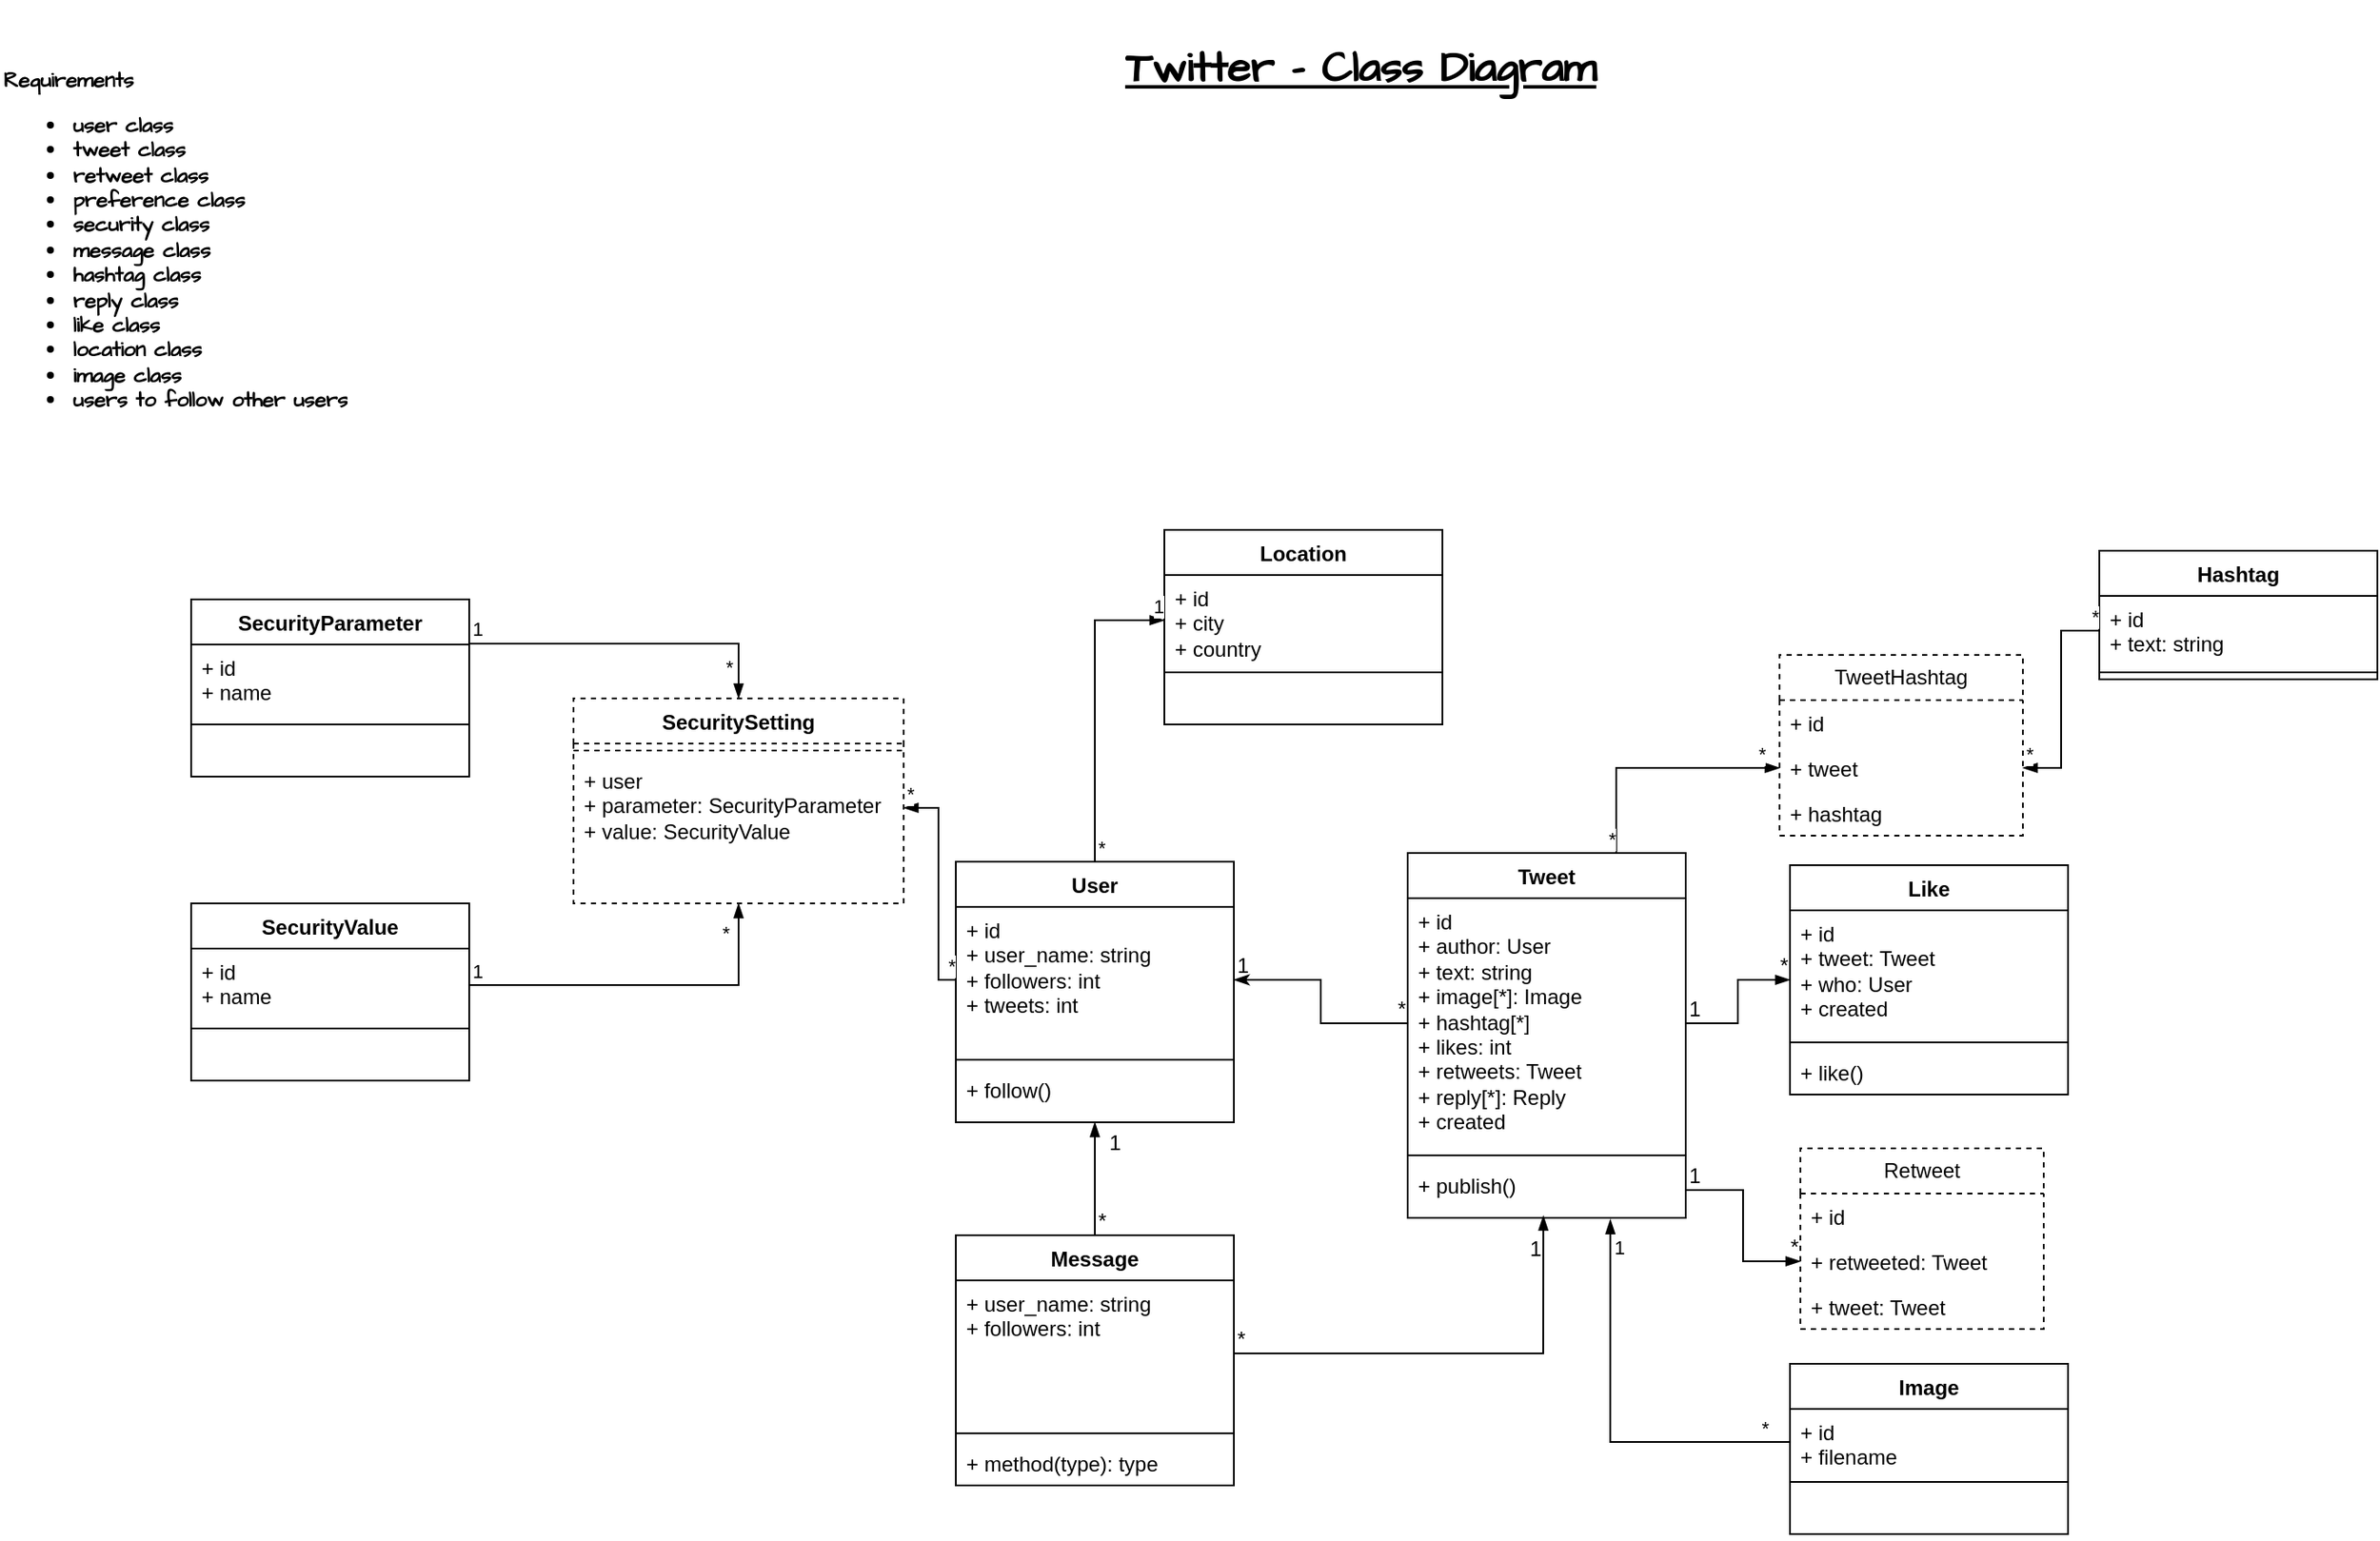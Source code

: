 <mxfile version="21.1.4" type="device">
  <diagram name="Página-1" id="pHr8PjHUKnw7u4dPtKI6">
    <mxGraphModel dx="2200" dy="1190" grid="1" gridSize="10" guides="1" tooltips="1" connect="1" arrows="1" fold="1" page="1" pageScale="1" pageWidth="827" pageHeight="1169" background="#ffffff" math="0" shadow="0">
      <root>
        <mxCell id="0" />
        <mxCell id="1" parent="0" />
        <mxCell id="4GyJC79NXkFo2p6vL1_z-1" value="User" style="swimlane;fontStyle=1;align=center;verticalAlign=top;childLayout=stackLayout;horizontal=1;startSize=26;horizontalStack=0;resizeParent=1;resizeParentMax=0;resizeLast=0;collapsible=1;marginBottom=0;whiteSpace=wrap;html=1;" parent="1" vertex="1">
          <mxGeometry x="590" y="511" width="160" height="150" as="geometry">
            <mxRectangle x="330" y="100" width="100" height="30" as="alternateBounds" />
          </mxGeometry>
        </mxCell>
        <mxCell id="4GyJC79NXkFo2p6vL1_z-2" value="+ id&lt;br&gt;+ user_name: string&lt;br&gt;+ followers: int&lt;br&gt;+ tweets: int" style="text;strokeColor=none;fillColor=none;align=left;verticalAlign=top;spacingLeft=4;spacingRight=4;overflow=hidden;rotatable=0;points=[[0,0.5],[1,0.5]];portConstraint=eastwest;whiteSpace=wrap;html=1;" parent="4GyJC79NXkFo2p6vL1_z-1" vertex="1">
          <mxGeometry y="26" width="160" height="84" as="geometry" />
        </mxCell>
        <mxCell id="4GyJC79NXkFo2p6vL1_z-3" value="" style="line;strokeWidth=1;fillColor=none;align=left;verticalAlign=middle;spacingTop=-1;spacingLeft=3;spacingRight=3;rotatable=0;labelPosition=right;points=[];portConstraint=eastwest;strokeColor=inherit;" parent="4GyJC79NXkFo2p6vL1_z-1" vertex="1">
          <mxGeometry y="110" width="160" height="8" as="geometry" />
        </mxCell>
        <mxCell id="4GyJC79NXkFo2p6vL1_z-4" value="+ follow()" style="text;strokeColor=none;fillColor=none;align=left;verticalAlign=top;spacingLeft=4;spacingRight=4;overflow=hidden;rotatable=0;points=[[0,0.5],[1,0.5]];portConstraint=eastwest;whiteSpace=wrap;html=1;" parent="4GyJC79NXkFo2p6vL1_z-1" vertex="1">
          <mxGeometry y="118" width="160" height="32" as="geometry" />
        </mxCell>
        <mxCell id="4GyJC79NXkFo2p6vL1_z-5" value="Tweet" style="swimlane;fontStyle=1;align=center;verticalAlign=top;childLayout=stackLayout;horizontal=1;startSize=26;horizontalStack=0;resizeParent=1;resizeParentMax=0;resizeLast=0;collapsible=1;marginBottom=0;whiteSpace=wrap;html=1;" parent="1" vertex="1">
          <mxGeometry x="850" y="506" width="160" height="210" as="geometry">
            <mxRectangle x="330" y="100" width="100" height="30" as="alternateBounds" />
          </mxGeometry>
        </mxCell>
        <mxCell id="4GyJC79NXkFo2p6vL1_z-6" value="+ id&lt;br&gt;+ author: User&lt;br&gt;+ text: string&lt;br&gt;+ image[*]: Image&lt;br&gt;+ hashtag[*]&lt;br&gt;+ likes: int&lt;br&gt;+ retweets: Tweet&lt;br&gt;+ reply[*]: Reply&lt;br&gt;+ created" style="text;strokeColor=none;fillColor=none;align=left;verticalAlign=top;spacingLeft=4;spacingRight=4;overflow=hidden;rotatable=0;points=[[0,0.5],[1,0.5]];portConstraint=eastwest;whiteSpace=wrap;html=1;" parent="4GyJC79NXkFo2p6vL1_z-5" vertex="1">
          <mxGeometry y="26" width="160" height="144" as="geometry" />
        </mxCell>
        <mxCell id="4GyJC79NXkFo2p6vL1_z-7" value="" style="line;strokeWidth=1;fillColor=none;align=left;verticalAlign=middle;spacingTop=-1;spacingLeft=3;spacingRight=3;rotatable=0;labelPosition=right;points=[];portConstraint=eastwest;strokeColor=inherit;" parent="4GyJC79NXkFo2p6vL1_z-5" vertex="1">
          <mxGeometry y="170" width="160" height="8" as="geometry" />
        </mxCell>
        <mxCell id="4GyJC79NXkFo2p6vL1_z-8" value="+ publish()" style="text;strokeColor=none;fillColor=none;align=left;verticalAlign=top;spacingLeft=4;spacingRight=4;overflow=hidden;rotatable=0;points=[[0,0.5],[1,0.5]];portConstraint=eastwest;whiteSpace=wrap;html=1;" parent="4GyJC79NXkFo2p6vL1_z-5" vertex="1">
          <mxGeometry y="178" width="160" height="32" as="geometry" />
        </mxCell>
        <mxCell id="4GyJC79NXkFo2p6vL1_z-9" value="" style="endArrow=none;html=1;rounded=0;exitX=1;exitY=0.5;exitDx=0;exitDy=0;entryX=0;entryY=0.5;entryDx=0;entryDy=0;edgeStyle=orthogonalEdgeStyle;endFill=0;startArrow=classicThin;startFill=1;" parent="1" source="4GyJC79NXkFo2p6vL1_z-2" target="4GyJC79NXkFo2p6vL1_z-6" edge="1">
          <mxGeometry relative="1" as="geometry">
            <mxPoint x="750" y="686" as="sourcePoint" />
            <mxPoint x="910" y="686" as="targetPoint" />
          </mxGeometry>
        </mxCell>
        <mxCell id="4GyJC79NXkFo2p6vL1_z-10" value="1" style="resizable=0;html=1;whiteSpace=wrap;align=left;verticalAlign=bottom;" parent="4GyJC79NXkFo2p6vL1_z-9" connectable="0" vertex="1">
          <mxGeometry x="-1" relative="1" as="geometry" />
        </mxCell>
        <mxCell id="4GyJC79NXkFo2p6vL1_z-11" value="*" style="resizable=0;html=1;whiteSpace=wrap;align=right;verticalAlign=bottom;" parent="4GyJC79NXkFo2p6vL1_z-9" connectable="0" vertex="1">
          <mxGeometry x="1" relative="1" as="geometry" />
        </mxCell>
        <mxCell id="4GyJC79NXkFo2p6vL1_z-12" value="Message" style="swimlane;fontStyle=1;align=center;verticalAlign=top;childLayout=stackLayout;horizontal=1;startSize=26;horizontalStack=0;resizeParent=1;resizeParentMax=0;resizeLast=0;collapsible=1;marginBottom=0;whiteSpace=wrap;html=1;" parent="1" vertex="1">
          <mxGeometry x="590" y="726" width="160" height="144" as="geometry">
            <mxRectangle x="330" y="100" width="100" height="30" as="alternateBounds" />
          </mxGeometry>
        </mxCell>
        <mxCell id="4GyJC79NXkFo2p6vL1_z-13" value="+ user_name: string&lt;br&gt;+ followers: int" style="text;strokeColor=none;fillColor=none;align=left;verticalAlign=top;spacingLeft=4;spacingRight=4;overflow=hidden;rotatable=0;points=[[0,0.5],[1,0.5]];portConstraint=eastwest;whiteSpace=wrap;html=1;" parent="4GyJC79NXkFo2p6vL1_z-12" vertex="1">
          <mxGeometry y="26" width="160" height="84" as="geometry" />
        </mxCell>
        <mxCell id="4GyJC79NXkFo2p6vL1_z-14" value="" style="line;strokeWidth=1;fillColor=none;align=left;verticalAlign=middle;spacingTop=-1;spacingLeft=3;spacingRight=3;rotatable=0;labelPosition=right;points=[];portConstraint=eastwest;strokeColor=inherit;" parent="4GyJC79NXkFo2p6vL1_z-12" vertex="1">
          <mxGeometry y="110" width="160" height="8" as="geometry" />
        </mxCell>
        <mxCell id="4GyJC79NXkFo2p6vL1_z-15" value="+ method(type): type" style="text;strokeColor=none;fillColor=none;align=left;verticalAlign=top;spacingLeft=4;spacingRight=4;overflow=hidden;rotatable=0;points=[[0,0.5],[1,0.5]];portConstraint=eastwest;whiteSpace=wrap;html=1;" parent="4GyJC79NXkFo2p6vL1_z-12" vertex="1">
          <mxGeometry y="118" width="160" height="26" as="geometry" />
        </mxCell>
        <mxCell id="4GyJC79NXkFo2p6vL1_z-18" value="" style="endArrow=blockThin;html=1;rounded=0;exitX=1;exitY=0.5;exitDx=0;exitDy=0;entryX=0.488;entryY=0.962;entryDx=0;entryDy=0;entryPerimeter=0;endFill=1;" parent="1" source="4GyJC79NXkFo2p6vL1_z-13" target="4GyJC79NXkFo2p6vL1_z-8" edge="1">
          <mxGeometry relative="1" as="geometry">
            <mxPoint x="826" y="656" as="sourcePoint" />
            <mxPoint x="986" y="656" as="targetPoint" />
            <Array as="points">
              <mxPoint x="928" y="794" />
            </Array>
          </mxGeometry>
        </mxCell>
        <mxCell id="4GyJC79NXkFo2p6vL1_z-19" value="*" style="resizable=0;html=1;whiteSpace=wrap;align=left;verticalAlign=bottom;" parent="4GyJC79NXkFo2p6vL1_z-18" connectable="0" vertex="1">
          <mxGeometry x="-1" relative="1" as="geometry" />
        </mxCell>
        <mxCell id="4GyJC79NXkFo2p6vL1_z-20" value="1" style="resizable=0;html=1;whiteSpace=wrap;align=right;verticalAlign=bottom;" parent="4GyJC79NXkFo2p6vL1_z-18" connectable="0" vertex="1">
          <mxGeometry x="1" relative="1" as="geometry">
            <mxPoint y="27" as="offset" />
          </mxGeometry>
        </mxCell>
        <mxCell id="4GyJC79NXkFo2p6vL1_z-26" value="" style="endArrow=blockThin;html=1;rounded=0;exitX=0.5;exitY=0;exitDx=0;exitDy=0;endFill=1;" parent="1" source="4GyJC79NXkFo2p6vL1_z-12" target="4GyJC79NXkFo2p6vL1_z-4" edge="1">
          <mxGeometry relative="1" as="geometry">
            <mxPoint x="826" y="656" as="sourcePoint" />
            <mxPoint x="720" y="696" as="targetPoint" />
          </mxGeometry>
        </mxCell>
        <mxCell id="4GyJC79NXkFo2p6vL1_z-27" value="*" style="resizable=0;html=1;whiteSpace=wrap;align=left;verticalAlign=bottom;" parent="4GyJC79NXkFo2p6vL1_z-26" connectable="0" vertex="1">
          <mxGeometry x="-1" relative="1" as="geometry" />
        </mxCell>
        <mxCell id="4GyJC79NXkFo2p6vL1_z-28" value="1" style="resizable=0;html=1;whiteSpace=wrap;align=right;verticalAlign=bottom;" parent="4GyJC79NXkFo2p6vL1_z-26" connectable="0" vertex="1">
          <mxGeometry x="1" relative="1" as="geometry">
            <mxPoint x="16" y="20" as="offset" />
          </mxGeometry>
        </mxCell>
        <mxCell id="4GyJC79NXkFo2p6vL1_z-29" value="Like" style="swimlane;fontStyle=1;align=center;verticalAlign=top;childLayout=stackLayout;horizontal=1;startSize=26;horizontalStack=0;resizeParent=1;resizeParentMax=0;resizeLast=0;collapsible=1;marginBottom=0;whiteSpace=wrap;html=1;" parent="1" vertex="1">
          <mxGeometry x="1070" y="513" width="160" height="132" as="geometry" />
        </mxCell>
        <mxCell id="4GyJC79NXkFo2p6vL1_z-30" value="+ id&lt;br&gt;+ tweet: Tweet&lt;br&gt;+ who: User&lt;br&gt;+ created" style="text;strokeColor=none;fillColor=none;align=left;verticalAlign=top;spacingLeft=4;spacingRight=4;overflow=hidden;rotatable=0;points=[[0,0.5],[1,0.5]];portConstraint=eastwest;whiteSpace=wrap;html=1;" parent="4GyJC79NXkFo2p6vL1_z-29" vertex="1">
          <mxGeometry y="26" width="160" height="72" as="geometry" />
        </mxCell>
        <mxCell id="4GyJC79NXkFo2p6vL1_z-31" value="" style="line;strokeWidth=1;fillColor=none;align=left;verticalAlign=middle;spacingTop=-1;spacingLeft=3;spacingRight=3;rotatable=0;labelPosition=right;points=[];portConstraint=eastwest;strokeColor=inherit;" parent="4GyJC79NXkFo2p6vL1_z-29" vertex="1">
          <mxGeometry y="98" width="160" height="8" as="geometry" />
        </mxCell>
        <mxCell id="4GyJC79NXkFo2p6vL1_z-32" value="+ like()" style="text;strokeColor=none;fillColor=none;align=left;verticalAlign=top;spacingLeft=4;spacingRight=4;overflow=hidden;rotatable=0;points=[[0,0.5],[1,0.5]];portConstraint=eastwest;whiteSpace=wrap;html=1;" parent="4GyJC79NXkFo2p6vL1_z-29" vertex="1">
          <mxGeometry y="106" width="160" height="26" as="geometry" />
        </mxCell>
        <mxCell id="4GyJC79NXkFo2p6vL1_z-33" value="" style="endArrow=blockThin;html=1;rounded=0;exitX=1;exitY=0.5;exitDx=0;exitDy=0;entryX=0;entryY=0.5;entryDx=0;entryDy=0;edgeStyle=orthogonalEdgeStyle;endFill=1;startArrow=none;startFill=0;" parent="1" source="4GyJC79NXkFo2p6vL1_z-6" target="4GyJC79NXkFo2p6vL1_z-29" edge="1">
          <mxGeometry relative="1" as="geometry">
            <mxPoint x="1050" y="671" as="sourcePoint" />
            <mxPoint x="1150" y="676" as="targetPoint" />
          </mxGeometry>
        </mxCell>
        <mxCell id="4GyJC79NXkFo2p6vL1_z-34" value="1" style="resizable=0;html=1;whiteSpace=wrap;align=left;verticalAlign=bottom;" parent="4GyJC79NXkFo2p6vL1_z-33" connectable="0" vertex="1">
          <mxGeometry x="-1" relative="1" as="geometry" />
        </mxCell>
        <mxCell id="4GyJC79NXkFo2p6vL1_z-35" value="*" style="resizable=0;html=1;whiteSpace=wrap;align=right;verticalAlign=bottom;" parent="4GyJC79NXkFo2p6vL1_z-33" connectable="0" vertex="1">
          <mxGeometry x="1" relative="1" as="geometry" />
        </mxCell>
        <mxCell id="4GyJC79NXkFo2p6vL1_z-36" value="&lt;p&gt;Requirements&lt;/p&gt;&lt;ul&gt;&lt;li&gt;user class&lt;/li&gt;&lt;li&gt;tweet class&lt;/li&gt;&lt;li&gt;retweet class&lt;/li&gt;&lt;li&gt;preference class&lt;/li&gt;&lt;li&gt;security class&lt;/li&gt;&lt;li&gt;message class&lt;/li&gt;&lt;li&gt;hashtag class&lt;/li&gt;&lt;li&gt;reply class&lt;/li&gt;&lt;li&gt;like class&lt;/li&gt;&lt;li&gt;location class&lt;/li&gt;&lt;li&gt;image class&lt;/li&gt;&lt;li&gt;users to follow other users&lt;/li&gt;&lt;/ul&gt;" style="text;strokeColor=none;fillColor=none;html=1;whiteSpace=wrap;verticalAlign=middle;overflow=hidden;shadow=0;fontFamily=Architects Daughter;fontSource=https%3A%2F%2Ffonts.googleapis.com%2Fcss%3Ffamily%3DArchitects%2BDaughter;fontStyle=1" parent="1" vertex="1">
          <mxGeometry x="40" y="40" width="240" height="220" as="geometry" />
        </mxCell>
        <mxCell id="4GyJC79NXkFo2p6vL1_z-41" value="Retweet" style="swimlane;fontStyle=0;childLayout=stackLayout;horizontal=1;startSize=26;fillColor=none;horizontalStack=0;resizeParent=1;resizeParentMax=0;resizeLast=0;collapsible=1;marginBottom=0;whiteSpace=wrap;html=1;dashed=1;" parent="1" vertex="1">
          <mxGeometry x="1076" y="676" width="140" height="104" as="geometry" />
        </mxCell>
        <mxCell id="4GyJC79NXkFo2p6vL1_z-42" value="+ id" style="text;strokeColor=none;fillColor=none;align=left;verticalAlign=top;spacingLeft=4;spacingRight=4;overflow=hidden;rotatable=0;points=[[0,0.5],[1,0.5]];portConstraint=eastwest;whiteSpace=wrap;html=1;" parent="4GyJC79NXkFo2p6vL1_z-41" vertex="1">
          <mxGeometry y="26" width="140" height="26" as="geometry" />
        </mxCell>
        <mxCell id="4GyJC79NXkFo2p6vL1_z-43" value="+ retweeted: Tweet" style="text;strokeColor=none;fillColor=none;align=left;verticalAlign=top;spacingLeft=4;spacingRight=4;overflow=hidden;rotatable=0;points=[[0,0.5],[1,0.5]];portConstraint=eastwest;whiteSpace=wrap;html=1;" parent="4GyJC79NXkFo2p6vL1_z-41" vertex="1">
          <mxGeometry y="52" width="140" height="26" as="geometry" />
        </mxCell>
        <mxCell id="4GyJC79NXkFo2p6vL1_z-44" value="+ tweet: Tweet" style="text;strokeColor=none;fillColor=none;align=left;verticalAlign=top;spacingLeft=4;spacingRight=4;overflow=hidden;rotatable=0;points=[[0,0.5],[1,0.5]];portConstraint=eastwest;whiteSpace=wrap;html=1;" parent="4GyJC79NXkFo2p6vL1_z-41" vertex="1">
          <mxGeometry y="78" width="140" height="26" as="geometry" />
        </mxCell>
        <mxCell id="4GyJC79NXkFo2p6vL1_z-45" value="" style="endArrow=blockThin;html=1;rounded=0;exitX=1;exitY=0.5;exitDx=0;exitDy=0;entryX=0;entryY=0.5;entryDx=0;entryDy=0;edgeStyle=orthogonalEdgeStyle;endFill=1;" parent="1" source="4GyJC79NXkFo2p6vL1_z-8" target="4GyJC79NXkFo2p6vL1_z-43" edge="1">
          <mxGeometry relative="1" as="geometry">
            <mxPoint x="756" y="696" as="sourcePoint" />
            <mxPoint x="916" y="696" as="targetPoint" />
          </mxGeometry>
        </mxCell>
        <mxCell id="4GyJC79NXkFo2p6vL1_z-46" value="1" style="resizable=0;html=1;whiteSpace=wrap;align=left;verticalAlign=bottom;" parent="4GyJC79NXkFo2p6vL1_z-45" connectable="0" vertex="1">
          <mxGeometry x="-1" relative="1" as="geometry" />
        </mxCell>
        <mxCell id="4GyJC79NXkFo2p6vL1_z-47" value="*" style="resizable=0;html=1;whiteSpace=wrap;align=right;verticalAlign=bottom;" parent="4GyJC79NXkFo2p6vL1_z-45" connectable="0" vertex="1">
          <mxGeometry x="1" relative="1" as="geometry" />
        </mxCell>
        <mxCell id="ns7TYUI_SE1SCdAcp0Ww-1" value="&lt;h3&gt;Twitter - Class Diagram&lt;/h3&gt;" style="text;html=1;strokeColor=none;fillColor=none;align=center;verticalAlign=middle;whiteSpace=wrap;rounded=0;fontFamily=Architects Daughter;fontSource=https%3A%2F%2Ffonts.googleapis.com%2Fcss%3Ffamily%3DArchitects%2BDaughter;fontStyle=5;horizontal=1;fontSize=21;" vertex="1" parent="1">
          <mxGeometry x="670" y="40" width="306" height="30" as="geometry" />
        </mxCell>
        <mxCell id="ns7TYUI_SE1SCdAcp0Ww-3" value="TweetHashtag" style="swimlane;fontStyle=0;childLayout=stackLayout;horizontal=1;startSize=26;fillColor=none;horizontalStack=0;resizeParent=1;resizeParentMax=0;resizeLast=0;collapsible=1;marginBottom=0;whiteSpace=wrap;html=1;dashed=1;" vertex="1" parent="1">
          <mxGeometry x="1064" y="392" width="140" height="104" as="geometry" />
        </mxCell>
        <mxCell id="ns7TYUI_SE1SCdAcp0Ww-4" value="+ id" style="text;strokeColor=none;fillColor=none;align=left;verticalAlign=top;spacingLeft=4;spacingRight=4;overflow=hidden;rotatable=0;points=[[0,0.5],[1,0.5]];portConstraint=eastwest;whiteSpace=wrap;html=1;" vertex="1" parent="ns7TYUI_SE1SCdAcp0Ww-3">
          <mxGeometry y="26" width="140" height="26" as="geometry" />
        </mxCell>
        <mxCell id="ns7TYUI_SE1SCdAcp0Ww-5" value="+ tweet" style="text;strokeColor=none;fillColor=none;align=left;verticalAlign=top;spacingLeft=4;spacingRight=4;overflow=hidden;rotatable=0;points=[[0,0.5],[1,0.5]];portConstraint=eastwest;whiteSpace=wrap;html=1;" vertex="1" parent="ns7TYUI_SE1SCdAcp0Ww-3">
          <mxGeometry y="52" width="140" height="26" as="geometry" />
        </mxCell>
        <mxCell id="ns7TYUI_SE1SCdAcp0Ww-6" value="+ hashtag" style="text;strokeColor=none;fillColor=none;align=left;verticalAlign=top;spacingLeft=4;spacingRight=4;overflow=hidden;rotatable=0;points=[[0,0.5],[1,0.5]];portConstraint=eastwest;whiteSpace=wrap;html=1;" vertex="1" parent="ns7TYUI_SE1SCdAcp0Ww-3">
          <mxGeometry y="78" width="140" height="26" as="geometry" />
        </mxCell>
        <mxCell id="ns7TYUI_SE1SCdAcp0Ww-7" value="Hashtag" style="swimlane;fontStyle=1;align=center;verticalAlign=top;childLayout=stackLayout;horizontal=1;startSize=26;horizontalStack=0;resizeParent=1;resizeParentMax=0;resizeLast=0;collapsible=1;marginBottom=0;whiteSpace=wrap;html=1;" vertex="1" parent="1">
          <mxGeometry x="1248" y="332" width="160" height="74" as="geometry">
            <mxRectangle x="330" y="100" width="100" height="30" as="alternateBounds" />
          </mxGeometry>
        </mxCell>
        <mxCell id="ns7TYUI_SE1SCdAcp0Ww-8" value="+ id&lt;br&gt;+ text: string&lt;br&gt;" style="text;strokeColor=none;fillColor=none;align=left;verticalAlign=top;spacingLeft=4;spacingRight=4;overflow=hidden;rotatable=0;points=[[0,0.5],[1,0.5]];portConstraint=eastwest;whiteSpace=wrap;html=1;" vertex="1" parent="ns7TYUI_SE1SCdAcp0Ww-7">
          <mxGeometry y="26" width="160" height="40" as="geometry" />
        </mxCell>
        <mxCell id="ns7TYUI_SE1SCdAcp0Ww-9" value="" style="line;strokeWidth=1;fillColor=none;align=left;verticalAlign=middle;spacingTop=-1;spacingLeft=3;spacingRight=3;rotatable=0;labelPosition=right;points=[];portConstraint=eastwest;strokeColor=inherit;" vertex="1" parent="ns7TYUI_SE1SCdAcp0Ww-7">
          <mxGeometry y="66" width="160" height="8" as="geometry" />
        </mxCell>
        <mxCell id="ns7TYUI_SE1SCdAcp0Ww-13" value="" style="endArrow=none;html=1;edgeStyle=orthogonalEdgeStyle;rounded=0;exitX=1;exitY=0.5;exitDx=0;exitDy=0;entryX=0;entryY=0.5;entryDx=0;entryDy=0;startArrow=blockThin;startFill=1;" edge="1" parent="1" source="ns7TYUI_SE1SCdAcp0Ww-5" target="ns7TYUI_SE1SCdAcp0Ww-8">
          <mxGeometry relative="1" as="geometry">
            <mxPoint x="844" y="572" as="sourcePoint" />
            <mxPoint x="1004" y="572" as="targetPoint" />
          </mxGeometry>
        </mxCell>
        <mxCell id="ns7TYUI_SE1SCdAcp0Ww-14" value="*" style="edgeLabel;resizable=0;html=1;align=left;verticalAlign=bottom;" connectable="0" vertex="1" parent="ns7TYUI_SE1SCdAcp0Ww-13">
          <mxGeometry x="-1" relative="1" as="geometry" />
        </mxCell>
        <mxCell id="ns7TYUI_SE1SCdAcp0Ww-15" value="*" style="edgeLabel;resizable=0;html=1;align=right;verticalAlign=bottom;" connectable="0" vertex="1" parent="ns7TYUI_SE1SCdAcp0Ww-13">
          <mxGeometry x="1" relative="1" as="geometry" />
        </mxCell>
        <mxCell id="ns7TYUI_SE1SCdAcp0Ww-16" value="" style="endArrow=none;html=1;edgeStyle=orthogonalEdgeStyle;rounded=0;exitX=0;exitY=0.5;exitDx=0;exitDy=0;entryX=0.75;entryY=0;entryDx=0;entryDy=0;startArrow=blockThin;startFill=1;" edge="1" parent="1" source="ns7TYUI_SE1SCdAcp0Ww-5" target="4GyJC79NXkFo2p6vL1_z-5">
          <mxGeometry relative="1" as="geometry">
            <mxPoint x="1196" y="471" as="sourcePoint" />
            <mxPoint x="1240" y="392" as="targetPoint" />
          </mxGeometry>
        </mxCell>
        <mxCell id="ns7TYUI_SE1SCdAcp0Ww-17" value="*" style="edgeLabel;resizable=0;html=1;align=left;verticalAlign=bottom;" connectable="0" vertex="1" parent="ns7TYUI_SE1SCdAcp0Ww-16">
          <mxGeometry x="-1" relative="1" as="geometry">
            <mxPoint x="-14" as="offset" />
          </mxGeometry>
        </mxCell>
        <mxCell id="ns7TYUI_SE1SCdAcp0Ww-18" value="*" style="edgeLabel;resizable=0;html=1;align=right;verticalAlign=bottom;" connectable="0" vertex="1" parent="ns7TYUI_SE1SCdAcp0Ww-16">
          <mxGeometry x="1" relative="1" as="geometry" />
        </mxCell>
        <mxCell id="ns7TYUI_SE1SCdAcp0Ww-19" value="SecuritySetting" style="swimlane;fontStyle=1;align=center;verticalAlign=top;childLayout=stackLayout;horizontal=1;startSize=26;horizontalStack=0;resizeParent=1;resizeParentMax=0;resizeLast=0;collapsible=1;marginBottom=0;whiteSpace=wrap;html=1;dashed=1;" vertex="1" parent="1">
          <mxGeometry x="370" y="417" width="190" height="118" as="geometry" />
        </mxCell>
        <mxCell id="ns7TYUI_SE1SCdAcp0Ww-21" value="" style="line;strokeWidth=1;fillColor=none;align=left;verticalAlign=middle;spacingTop=-1;spacingLeft=3;spacingRight=3;rotatable=0;labelPosition=right;points=[];portConstraint=eastwest;strokeColor=inherit;dashed=1;" vertex="1" parent="ns7TYUI_SE1SCdAcp0Ww-19">
          <mxGeometry y="26" width="190" height="8" as="geometry" />
        </mxCell>
        <mxCell id="ns7TYUI_SE1SCdAcp0Ww-20" value="+ user&lt;br&gt;+ parameter: SecurityParameter&lt;br&gt;+ value: SecurityValue" style="text;strokeColor=none;fillColor=none;align=left;verticalAlign=top;spacingLeft=4;spacingRight=4;overflow=hidden;rotatable=0;points=[[0,0.5],[1,0.5]];portConstraint=eastwest;whiteSpace=wrap;html=1;" vertex="1" parent="ns7TYUI_SE1SCdAcp0Ww-19">
          <mxGeometry y="34" width="190" height="58" as="geometry" />
        </mxCell>
        <mxCell id="ns7TYUI_SE1SCdAcp0Ww-22" value="&amp;nbsp;" style="text;strokeColor=none;fillColor=none;align=left;verticalAlign=top;spacingLeft=4;spacingRight=4;overflow=hidden;rotatable=0;points=[[0,0.5],[1,0.5]];portConstraint=eastwest;whiteSpace=wrap;html=1;" vertex="1" parent="ns7TYUI_SE1SCdAcp0Ww-19">
          <mxGeometry y="92" width="190" height="26" as="geometry" />
        </mxCell>
        <mxCell id="ns7TYUI_SE1SCdAcp0Ww-23" value="SecurityParameter" style="swimlane;fontStyle=1;align=center;verticalAlign=top;childLayout=stackLayout;horizontal=1;startSize=26;horizontalStack=0;resizeParent=1;resizeParentMax=0;resizeLast=0;collapsible=1;marginBottom=0;whiteSpace=wrap;html=1;" vertex="1" parent="1">
          <mxGeometry x="150" y="360" width="160" height="102" as="geometry" />
        </mxCell>
        <mxCell id="ns7TYUI_SE1SCdAcp0Ww-24" value="+ id&lt;br&gt;+ name" style="text;strokeColor=none;fillColor=none;align=left;verticalAlign=top;spacingLeft=4;spacingRight=4;overflow=hidden;rotatable=0;points=[[0,0.5],[1,0.5]];portConstraint=eastwest;whiteSpace=wrap;html=1;" vertex="1" parent="ns7TYUI_SE1SCdAcp0Ww-23">
          <mxGeometry y="26" width="160" height="42" as="geometry" />
        </mxCell>
        <mxCell id="ns7TYUI_SE1SCdAcp0Ww-25" value="" style="line;strokeWidth=1;fillColor=none;align=left;verticalAlign=middle;spacingTop=-1;spacingLeft=3;spacingRight=3;rotatable=0;labelPosition=right;points=[];portConstraint=eastwest;strokeColor=inherit;" vertex="1" parent="ns7TYUI_SE1SCdAcp0Ww-23">
          <mxGeometry y="68" width="160" height="8" as="geometry" />
        </mxCell>
        <mxCell id="ns7TYUI_SE1SCdAcp0Ww-26" value="&amp;nbsp;" style="text;strokeColor=none;fillColor=none;align=left;verticalAlign=top;spacingLeft=4;spacingRight=4;overflow=hidden;rotatable=0;points=[[0,0.5],[1,0.5]];portConstraint=eastwest;whiteSpace=wrap;html=1;" vertex="1" parent="ns7TYUI_SE1SCdAcp0Ww-23">
          <mxGeometry y="76" width="160" height="26" as="geometry" />
        </mxCell>
        <mxCell id="ns7TYUI_SE1SCdAcp0Ww-27" value="SecurityValue" style="swimlane;fontStyle=1;align=center;verticalAlign=top;childLayout=stackLayout;horizontal=1;startSize=26;horizontalStack=0;resizeParent=1;resizeParentMax=0;resizeLast=0;collapsible=1;marginBottom=0;whiteSpace=wrap;html=1;" vertex="1" parent="1">
          <mxGeometry x="150" y="535" width="160" height="102" as="geometry" />
        </mxCell>
        <mxCell id="ns7TYUI_SE1SCdAcp0Ww-28" value="+ id&lt;br&gt;+ name" style="text;strokeColor=none;fillColor=none;align=left;verticalAlign=top;spacingLeft=4;spacingRight=4;overflow=hidden;rotatable=0;points=[[0,0.5],[1,0.5]];portConstraint=eastwest;whiteSpace=wrap;html=1;" vertex="1" parent="ns7TYUI_SE1SCdAcp0Ww-27">
          <mxGeometry y="26" width="160" height="42" as="geometry" />
        </mxCell>
        <mxCell id="ns7TYUI_SE1SCdAcp0Ww-29" value="" style="line;strokeWidth=1;fillColor=none;align=left;verticalAlign=middle;spacingTop=-1;spacingLeft=3;spacingRight=3;rotatable=0;labelPosition=right;points=[];portConstraint=eastwest;strokeColor=inherit;" vertex="1" parent="ns7TYUI_SE1SCdAcp0Ww-27">
          <mxGeometry y="68" width="160" height="8" as="geometry" />
        </mxCell>
        <mxCell id="ns7TYUI_SE1SCdAcp0Ww-30" value="&amp;nbsp;" style="text;strokeColor=none;fillColor=none;align=left;verticalAlign=top;spacingLeft=4;spacingRight=4;overflow=hidden;rotatable=0;points=[[0,0.5],[1,0.5]];portConstraint=eastwest;whiteSpace=wrap;html=1;" vertex="1" parent="ns7TYUI_SE1SCdAcp0Ww-27">
          <mxGeometry y="76" width="160" height="26" as="geometry" />
        </mxCell>
        <mxCell id="ns7TYUI_SE1SCdAcp0Ww-32" value="" style="endArrow=blockThin;html=1;edgeStyle=orthogonalEdgeStyle;rounded=0;exitX=1;exitY=0.25;exitDx=0;exitDy=0;entryX=0.5;entryY=0;entryDx=0;entryDy=0;endFill=1;" edge="1" parent="1" source="ns7TYUI_SE1SCdAcp0Ww-23" target="ns7TYUI_SE1SCdAcp0Ww-19">
          <mxGeometry relative="1" as="geometry">
            <mxPoint x="390" y="380" as="sourcePoint" />
            <mxPoint x="680" y="360" as="targetPoint" />
          </mxGeometry>
        </mxCell>
        <mxCell id="ns7TYUI_SE1SCdAcp0Ww-33" value="1" style="edgeLabel;resizable=0;html=1;align=left;verticalAlign=bottom;" connectable="0" vertex="1" parent="ns7TYUI_SE1SCdAcp0Ww-32">
          <mxGeometry x="-1" relative="1" as="geometry" />
        </mxCell>
        <mxCell id="ns7TYUI_SE1SCdAcp0Ww-34" value="*" style="edgeLabel;resizable=0;html=1;align=right;verticalAlign=bottom;" connectable="0" vertex="1" parent="ns7TYUI_SE1SCdAcp0Ww-32">
          <mxGeometry x="1" relative="1" as="geometry">
            <mxPoint x="-3" y="-10" as="offset" />
          </mxGeometry>
        </mxCell>
        <mxCell id="ns7TYUI_SE1SCdAcp0Ww-35" value="" style="endArrow=blockThin;html=1;edgeStyle=orthogonalEdgeStyle;rounded=0;endFill=1;exitX=1;exitY=0.5;exitDx=0;exitDy=0;" edge="1" parent="1" source="ns7TYUI_SE1SCdAcp0Ww-28" target="ns7TYUI_SE1SCdAcp0Ww-19">
          <mxGeometry relative="1" as="geometry">
            <mxPoint x="360" y="610.52" as="sourcePoint" />
            <mxPoint x="520" y="610.52" as="targetPoint" />
          </mxGeometry>
        </mxCell>
        <mxCell id="ns7TYUI_SE1SCdAcp0Ww-36" value="1" style="edgeLabel;resizable=0;html=1;align=left;verticalAlign=bottom;" connectable="0" vertex="1" parent="ns7TYUI_SE1SCdAcp0Ww-35">
          <mxGeometry x="-1" relative="1" as="geometry" />
        </mxCell>
        <mxCell id="ns7TYUI_SE1SCdAcp0Ww-37" value="*" style="edgeLabel;resizable=0;html=1;align=right;verticalAlign=bottom;" connectable="0" vertex="1" parent="ns7TYUI_SE1SCdAcp0Ww-35">
          <mxGeometry x="1" relative="1" as="geometry">
            <mxPoint x="-5" y="25" as="offset" />
          </mxGeometry>
        </mxCell>
        <mxCell id="ns7TYUI_SE1SCdAcp0Ww-38" value="" style="endArrow=none;html=1;edgeStyle=orthogonalEdgeStyle;rounded=0;exitX=1;exitY=0.5;exitDx=0;exitDy=0;entryX=0;entryY=0.5;entryDx=0;entryDy=0;startArrow=blockThin;startFill=1;" edge="1" parent="1" source="ns7TYUI_SE1SCdAcp0Ww-20" target="4GyJC79NXkFo2p6vL1_z-2">
          <mxGeometry relative="1" as="geometry">
            <mxPoint x="385" y="650" as="sourcePoint" />
            <mxPoint x="545" y="650" as="targetPoint" />
            <Array as="points">
              <mxPoint x="580" y="480" />
              <mxPoint x="580" y="579" />
            </Array>
          </mxGeometry>
        </mxCell>
        <mxCell id="ns7TYUI_SE1SCdAcp0Ww-39" value="*" style="edgeLabel;resizable=0;html=1;align=left;verticalAlign=bottom;" connectable="0" vertex="1" parent="ns7TYUI_SE1SCdAcp0Ww-38">
          <mxGeometry x="-1" relative="1" as="geometry" />
        </mxCell>
        <mxCell id="ns7TYUI_SE1SCdAcp0Ww-40" value="*" style="edgeLabel;resizable=0;html=1;align=right;verticalAlign=bottom;" connectable="0" vertex="1" parent="ns7TYUI_SE1SCdAcp0Ww-38">
          <mxGeometry x="1" relative="1" as="geometry" />
        </mxCell>
        <mxCell id="ns7TYUI_SE1SCdAcp0Ww-41" value="Image" style="swimlane;fontStyle=1;align=center;verticalAlign=top;childLayout=stackLayout;horizontal=1;startSize=26;horizontalStack=0;resizeParent=1;resizeParentMax=0;resizeLast=0;collapsible=1;marginBottom=0;whiteSpace=wrap;html=1;" vertex="1" parent="1">
          <mxGeometry x="1070" y="800" width="160" height="98" as="geometry" />
        </mxCell>
        <mxCell id="ns7TYUI_SE1SCdAcp0Ww-42" value="+ id&lt;br&gt;+ filename" style="text;strokeColor=none;fillColor=none;align=left;verticalAlign=top;spacingLeft=4;spacingRight=4;overflow=hidden;rotatable=0;points=[[0,0.5],[1,0.5]];portConstraint=eastwest;whiteSpace=wrap;html=1;" vertex="1" parent="ns7TYUI_SE1SCdAcp0Ww-41">
          <mxGeometry y="26" width="160" height="38" as="geometry" />
        </mxCell>
        <mxCell id="ns7TYUI_SE1SCdAcp0Ww-43" value="" style="line;strokeWidth=1;fillColor=none;align=left;verticalAlign=middle;spacingTop=-1;spacingLeft=3;spacingRight=3;rotatable=0;labelPosition=right;points=[];portConstraint=eastwest;strokeColor=inherit;" vertex="1" parent="ns7TYUI_SE1SCdAcp0Ww-41">
          <mxGeometry y="64" width="160" height="8" as="geometry" />
        </mxCell>
        <mxCell id="ns7TYUI_SE1SCdAcp0Ww-44" value="&amp;nbsp;" style="text;strokeColor=none;fillColor=none;align=left;verticalAlign=top;spacingLeft=4;spacingRight=4;overflow=hidden;rotatable=0;points=[[0,0.5],[1,0.5]];portConstraint=eastwest;whiteSpace=wrap;html=1;" vertex="1" parent="ns7TYUI_SE1SCdAcp0Ww-41">
          <mxGeometry y="72" width="160" height="26" as="geometry" />
        </mxCell>
        <mxCell id="ns7TYUI_SE1SCdAcp0Ww-45" value="" style="endArrow=none;html=1;edgeStyle=orthogonalEdgeStyle;rounded=0;exitX=0.729;exitY=1.028;exitDx=0;exitDy=0;exitPerimeter=0;entryX=0;entryY=0.5;entryDx=0;entryDy=0;startArrow=blockThin;startFill=1;" edge="1" parent="1" source="4GyJC79NXkFo2p6vL1_z-8" target="ns7TYUI_SE1SCdAcp0Ww-42">
          <mxGeometry relative="1" as="geometry">
            <mxPoint x="850" y="930" as="sourcePoint" />
            <mxPoint x="1010" y="930" as="targetPoint" />
          </mxGeometry>
        </mxCell>
        <mxCell id="ns7TYUI_SE1SCdAcp0Ww-46" value="1" style="edgeLabel;resizable=0;html=1;align=left;verticalAlign=bottom;" connectable="0" vertex="1" parent="ns7TYUI_SE1SCdAcp0Ww-45">
          <mxGeometry x="-1" relative="1" as="geometry">
            <mxPoint y="25" as="offset" />
          </mxGeometry>
        </mxCell>
        <mxCell id="ns7TYUI_SE1SCdAcp0Ww-47" value="*" style="edgeLabel;resizable=0;html=1;align=right;verticalAlign=bottom;" connectable="0" vertex="1" parent="ns7TYUI_SE1SCdAcp0Ww-45">
          <mxGeometry x="1" relative="1" as="geometry">
            <mxPoint x="-11" as="offset" />
          </mxGeometry>
        </mxCell>
        <mxCell id="ns7TYUI_SE1SCdAcp0Ww-48" value="Location" style="swimlane;fontStyle=1;align=center;verticalAlign=top;childLayout=stackLayout;horizontal=1;startSize=26;horizontalStack=0;resizeParent=1;resizeParentMax=0;resizeLast=0;collapsible=1;marginBottom=0;whiteSpace=wrap;html=1;" vertex="1" parent="1">
          <mxGeometry x="710" y="320" width="160" height="112" as="geometry" />
        </mxCell>
        <mxCell id="ns7TYUI_SE1SCdAcp0Ww-49" value="+ id&lt;br&gt;+ city&lt;br&gt;+ country" style="text;strokeColor=none;fillColor=none;align=left;verticalAlign=top;spacingLeft=4;spacingRight=4;overflow=hidden;rotatable=0;points=[[0,0.5],[1,0.5]];portConstraint=eastwest;whiteSpace=wrap;html=1;" vertex="1" parent="ns7TYUI_SE1SCdAcp0Ww-48">
          <mxGeometry y="26" width="160" height="52" as="geometry" />
        </mxCell>
        <mxCell id="ns7TYUI_SE1SCdAcp0Ww-50" value="" style="line;strokeWidth=1;fillColor=none;align=left;verticalAlign=middle;spacingTop=-1;spacingLeft=3;spacingRight=3;rotatable=0;labelPosition=right;points=[];portConstraint=eastwest;strokeColor=inherit;" vertex="1" parent="ns7TYUI_SE1SCdAcp0Ww-48">
          <mxGeometry y="78" width="160" height="8" as="geometry" />
        </mxCell>
        <mxCell id="ns7TYUI_SE1SCdAcp0Ww-51" value="&amp;nbsp;" style="text;strokeColor=none;fillColor=none;align=left;verticalAlign=top;spacingLeft=4;spacingRight=4;overflow=hidden;rotatable=0;points=[[0,0.5],[1,0.5]];portConstraint=eastwest;whiteSpace=wrap;html=1;" vertex="1" parent="ns7TYUI_SE1SCdAcp0Ww-48">
          <mxGeometry y="86" width="160" height="26" as="geometry" />
        </mxCell>
        <mxCell id="ns7TYUI_SE1SCdAcp0Ww-52" value="" style="endArrow=blockThin;html=1;edgeStyle=orthogonalEdgeStyle;rounded=0;endFill=1;entryX=0;entryY=0.5;entryDx=0;entryDy=0;exitX=0.5;exitY=0;exitDx=0;exitDy=0;" edge="1" parent="1" source="4GyJC79NXkFo2p6vL1_z-1" target="ns7TYUI_SE1SCdAcp0Ww-49">
          <mxGeometry relative="1" as="geometry">
            <mxPoint x="570" y="290" as="sourcePoint" />
            <mxPoint x="730" y="290" as="targetPoint" />
          </mxGeometry>
        </mxCell>
        <mxCell id="ns7TYUI_SE1SCdAcp0Ww-53" value="*" style="edgeLabel;resizable=0;html=1;align=left;verticalAlign=bottom;" connectable="0" vertex="1" parent="ns7TYUI_SE1SCdAcp0Ww-52">
          <mxGeometry x="-1" relative="1" as="geometry" />
        </mxCell>
        <mxCell id="ns7TYUI_SE1SCdAcp0Ww-54" value="1" style="edgeLabel;resizable=0;html=1;align=right;verticalAlign=bottom;" connectable="0" vertex="1" parent="ns7TYUI_SE1SCdAcp0Ww-52">
          <mxGeometry x="1" relative="1" as="geometry" />
        </mxCell>
      </root>
    </mxGraphModel>
  </diagram>
</mxfile>
